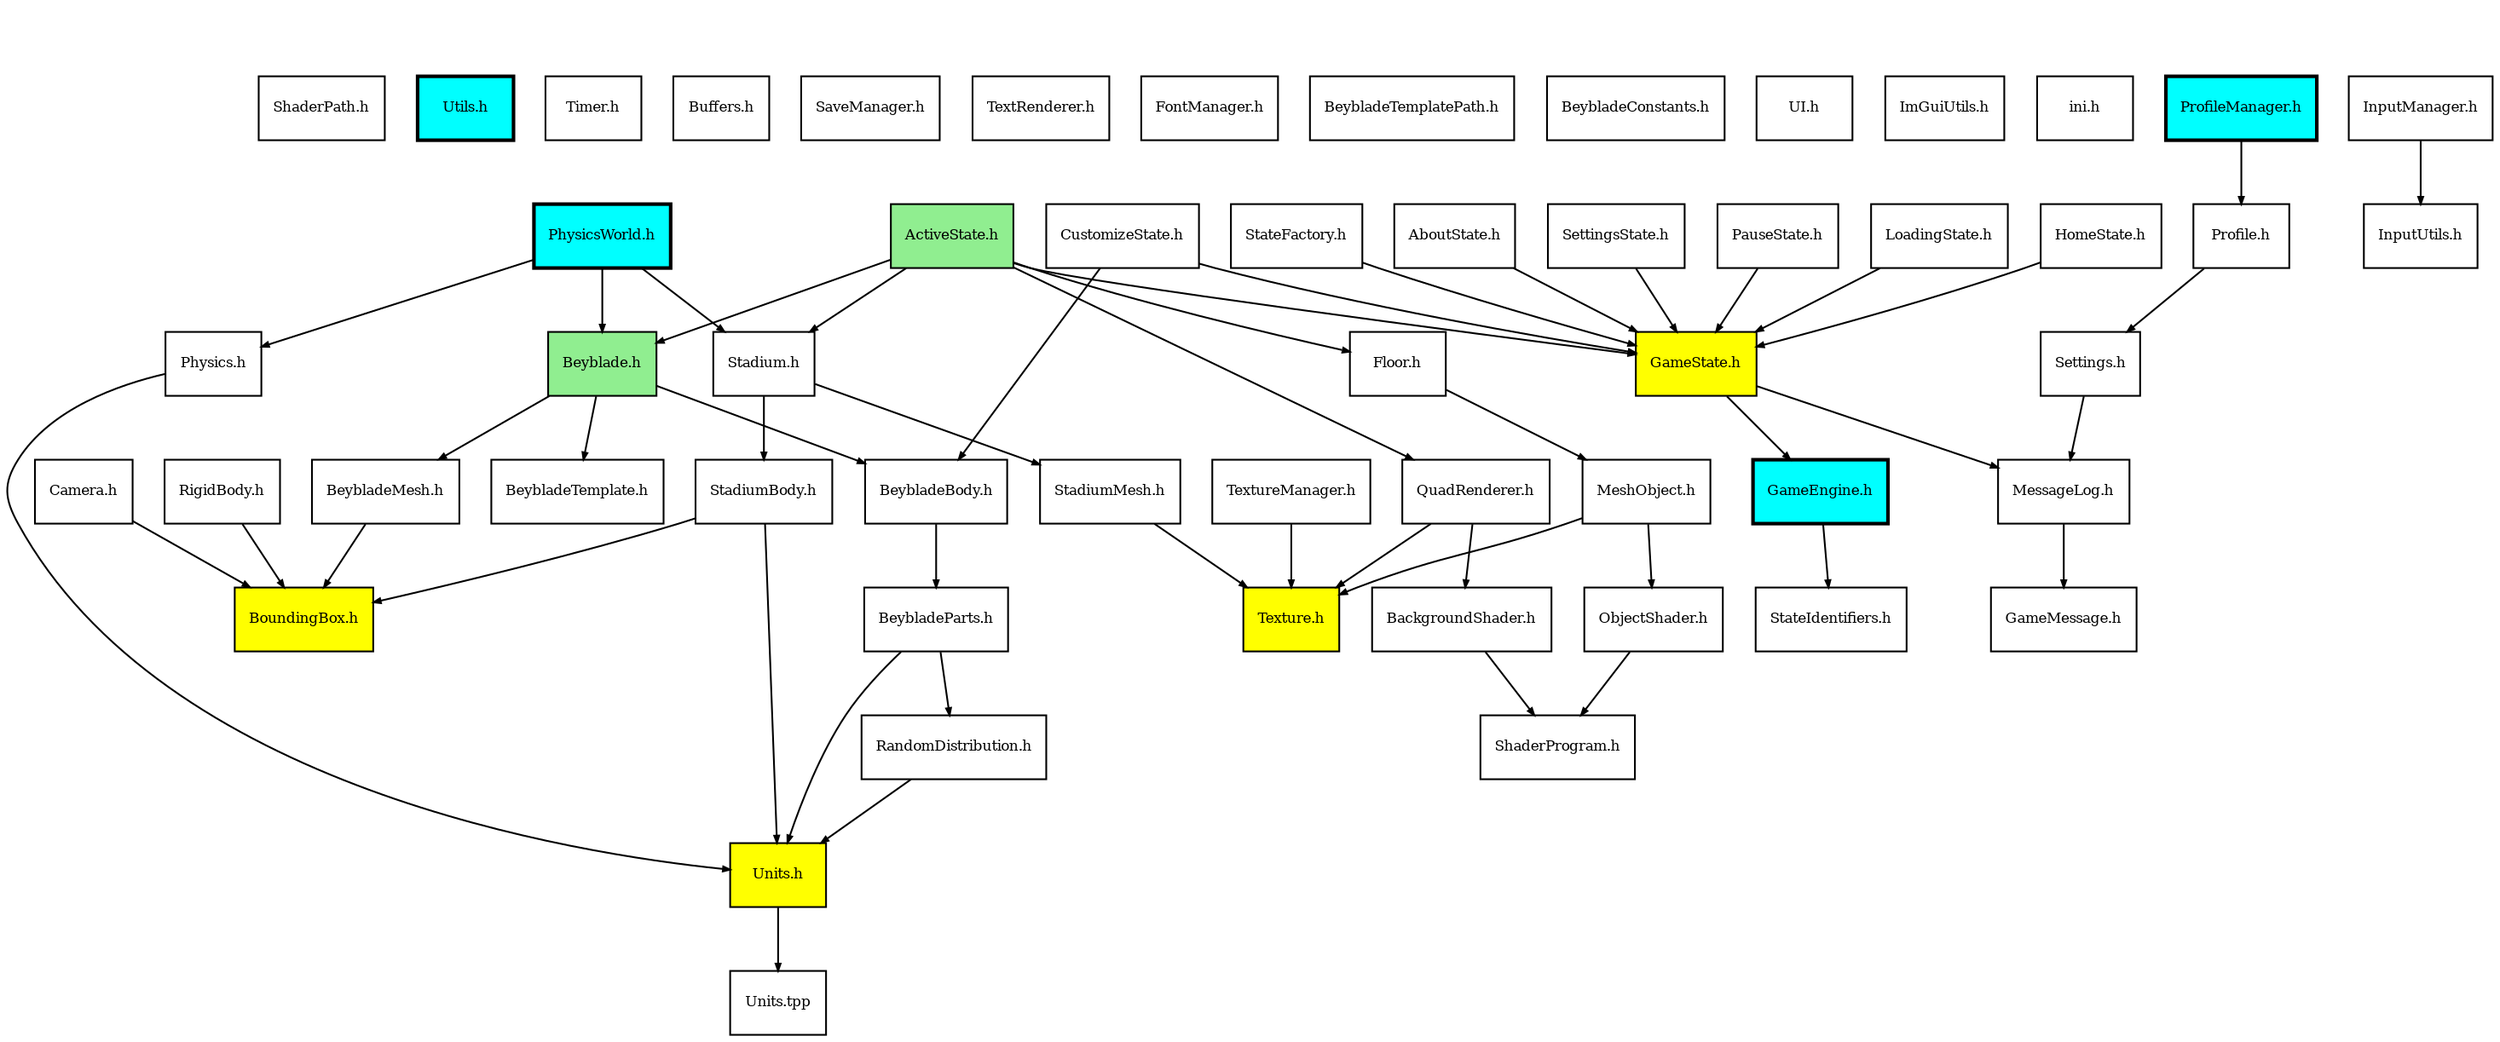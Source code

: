 strict digraph "" {
	graph [rankdir=TB,
		splines=true
	];
	node [fontsize=8,
		label="\N",
		shape=rect
	];
	edge [arrowsize=0.4];
	subgraph cluster_no_edges {
		graph [label="No Edges",
			rank=same,
			style=invis
		];
		"C:\Users\ricky\BattleBeyz\src\mini\ini.h"	[label="ini.h"];
		"C:\Users\ricky\BattleBeyz\src\UI\ImGuiUtils.h"	[label="ImGuiUtils.h"];
		"C:\Users\ricky\BattleBeyz\src\UI\UI.h"	[label="UI.h"];
		"C:\Users\ricky\BattleBeyz\src\Config\BeybladeConstants.h"	[label="BeybladeConstants.h"];
		"C:\Users\ricky\BattleBeyz\src\Config\BeybladeTemplatePath.h"	[label="BeybladeTemplatePath.h"];
		"C:\Users\ricky\BattleBeyz\src\UI\FontManager.h"	[label="FontManager.h"];
		"C:\Users\ricky\BattleBeyz\src\Rendering\TextRenderer.h"	[label="TextRenderer.h"];
		"C:\Users\ricky\BattleBeyz\src\SaveManager.h"	[label="SaveManager.h"];
		"C:\Users\ricky\BattleBeyz\src\Buffers.h"	[label="Buffers.h"];
		"C:\Users\ricky\BattleBeyz\src\Timer.h"	[label="Timer.h"];
		"C:\Users\ricky\BattleBeyz\src\Utils.h"	[fillcolor=cyan,
			label="Utils.h",
			style="bold, filled"];
		"C:\Users\ricky\BattleBeyz\src\Config\ShaderPath.h"	[label="ShaderPath.h"];
	}
	"C:\Users\ricky\BattleBeyz\src\Camera\Camera.h"	[label="Camera.h"];
	"C:\Users\ricky\BattleBeyz\src\Physics\BoundingBox.h"	[fillcolor=yellow,
		label="BoundingBox.h",
		style=filled];
	"C:\Users\ricky\BattleBeyz\src\Camera\Camera.h" -> "C:\Users\ricky\BattleBeyz\src\Physics\BoundingBox.h";
	"C:\Users\ricky\BattleBeyz\src\GameEngine.h"	[fillcolor=cyan,
		label="GameEngine.h",
		style="bold, filled"];
	"C:\Users\ricky\BattleBeyz\src\States\StateIdentifiers.h"	[label="StateIdentifiers.h"];
	"C:\Users\ricky\BattleBeyz\src\GameEngine.h" -> "C:\Users\ricky\BattleBeyz\src\States\StateIdentifiers.h";
	"C:\Users\ricky\BattleBeyz\src\MeshObjects\BeybladeMesh.h"	[label="BeybladeMesh.h"];
	"C:\Users\ricky\BattleBeyz\src\MeshObjects\BeybladeMesh.h" -> "C:\Users\ricky\BattleBeyz\src\Physics\BoundingBox.h";
	"C:\Users\ricky\BattleBeyz\src\States\StateFactory.h"	[label="StateFactory.h"];
	"C:\Users\ricky\BattleBeyz\src\States\GameState.h"	[fillcolor=yellow,
		label="GameState.h",
		style=filled];
	"C:\Users\ricky\BattleBeyz\src\States\StateFactory.h" -> "C:\Users\ricky\BattleBeyz\src\States\GameState.h";
	"C:\Users\ricky\BattleBeyz\src\Settings.h"	[label="Settings.h"];
	"C:\Users\ricky\BattleBeyz\src\MessageLog.h"	[label="MessageLog.h"];
	"C:\Users\ricky\BattleBeyz\src\Settings.h" -> "C:\Users\ricky\BattleBeyz\src\MessageLog.h";
	"C:\Users\ricky\BattleBeyz\src\MeshObjects\StadiumMesh.h"	[label="StadiumMesh.h"];
	"C:\Users\ricky\BattleBeyz\src\Rendering\Texture.h"	[fillcolor=yellow,
		label="Texture.h",
		style=filled];
	"C:\Users\ricky\BattleBeyz\src\MeshObjects\StadiumMesh.h" -> "C:\Users\ricky\BattleBeyz\src\Rendering\Texture.h";
	"C:\Users\ricky\BattleBeyz\src\Rendering\BackgroundShader.h"	[label="BackgroundShader.h"];
	"C:\Users\ricky\BattleBeyz\src\Rendering\ShaderProgram.h"	[label="ShaderProgram.h"];
	"C:\Users\ricky\BattleBeyz\src\Rendering\BackgroundShader.h" -> "C:\Users\ricky\BattleBeyz\src\Rendering\ShaderProgram.h";
	"C:\Users\ricky\BattleBeyz\src\InputManager.h"	[label="InputManager.h"];
	"C:\Users\ricky\BattleBeyz\src\InputUtils.h"	[label="InputUtils.h"];
	"C:\Users\ricky\BattleBeyz\src\InputManager.h" -> "C:\Users\ricky\BattleBeyz\src\InputUtils.h";
	"C:\Users\ricky\BattleBeyz\src\Physics\Units\Units.tpp"	[label="Units.tpp"];
	"C:\Users\ricky\BattleBeyz\src\GameMessage.h"	[label="GameMessage.h"];
	"C:\Users\ricky\BattleBeyz\src\Physics\Physics.h"	[label="Physics.h"];
	"C:\Users\ricky\BattleBeyz\src\Physics\Units\Units.h"	[fillcolor=yellow,
		label="Units.h",
		style=filled];
	"C:\Users\ricky\BattleBeyz\src\Physics\Physics.h" -> "C:\Users\ricky\BattleBeyz\src\Physics\Units\Units.h";
	"C:\Users\ricky\BattleBeyz\src\Rendering\TextureManager.h"	[label="TextureManager.h"];
	"C:\Users\ricky\BattleBeyz\src\Rendering\TextureManager.h" -> "C:\Users\ricky\BattleBeyz\src\Rendering\Texture.h";
	"C:\Users\ricky\BattleBeyz\src\RigidBodies\RandomDistribution.h"	[label="RandomDistribution.h"];
	"C:\Users\ricky\BattleBeyz\src\RigidBodies\RandomDistribution.h" -> "C:\Users\ricky\BattleBeyz\src\Physics\Units\Units.h";
	"C:\Users\ricky\BattleBeyz\src\RigidBodies\BeybladeParts.h"	[label="BeybladeParts.h"];
	"C:\Users\ricky\BattleBeyz\src\RigidBodies\BeybladeParts.h" -> "C:\Users\ricky\BattleBeyz\src\RigidBodies\RandomDistribution.h";
	"C:\Users\ricky\BattleBeyz\src\RigidBodies\BeybladeParts.h" -> "C:\Users\ricky\BattleBeyz\src\Physics\Units\Units.h";
	"C:\Users\ricky\BattleBeyz\src\Physics\RigidBody.h"	[label="RigidBody.h"];
	"C:\Users\ricky\BattleBeyz\src\Physics\RigidBody.h" -> "C:\Users\ricky\BattleBeyz\src\Physics\BoundingBox.h";
	"C:\Users\ricky\BattleBeyz\src\RigidBodies\StadiumBody.h"	[label="StadiumBody.h"];
	"C:\Users\ricky\BattleBeyz\src\RigidBodies\StadiumBody.h" -> "C:\Users\ricky\BattleBeyz\src\Physics\BoundingBox.h";
	"C:\Users\ricky\BattleBeyz\src\RigidBodies\StadiumBody.h" -> "C:\Users\ricky\BattleBeyz\src\Physics\Units\Units.h";
	"C:\Users\ricky\BattleBeyz\src\States\AboutState.h"	[label="AboutState.h"];
	"C:\Users\ricky\BattleBeyz\src\States\AboutState.h" -> "C:\Users\ricky\BattleBeyz\src\States\GameState.h";
	"C:\Users\ricky\BattleBeyz\src\RigidBodies\BeybladeBody.h"	[label="BeybladeBody.h"];
	"C:\Users\ricky\BattleBeyz\src\RigidBodies\BeybladeBody.h" -> "C:\Users\ricky\BattleBeyz\src\RigidBodies\BeybladeParts.h";
	"C:\Users\ricky\BattleBeyz\src\States\GameState.h" -> "C:\Users\ricky\BattleBeyz\src\GameEngine.h";
	"C:\Users\ricky\BattleBeyz\src\States\GameState.h" -> "C:\Users\ricky\BattleBeyz\src\MessageLog.h";
	"C:\Users\ricky\BattleBeyz\src\States\SettingsState.h"	[label="SettingsState.h"];
	"C:\Users\ricky\BattleBeyz\src\States\SettingsState.h" -> "C:\Users\ricky\BattleBeyz\src\States\GameState.h";
	"C:\Users\ricky\BattleBeyz\src\GameObjects\Stadium.h"	[label="Stadium.h"];
	"C:\Users\ricky\BattleBeyz\src\GameObjects\Stadium.h" -> "C:\Users\ricky\BattleBeyz\src\MeshObjects\StadiumMesh.h";
	"C:\Users\ricky\BattleBeyz\src\GameObjects\Stadium.h" -> "C:\Users\ricky\BattleBeyz\src\RigidBodies\StadiumBody.h";
	"C:\Users\ricky\BattleBeyz\src\ProfileManager.h"	[fillcolor=cyan,
		label="ProfileManager.h",
		style="bold, filled"];
	"C:\Users\ricky\BattleBeyz\src\Profile.h"	[label="Profile.h"];
	"C:\Users\ricky\BattleBeyz\src\ProfileManager.h" -> "C:\Users\ricky\BattleBeyz\src\Profile.h";
	"C:\Users\ricky\BattleBeyz\src\States\ActiveState.h"	[fillcolor=lightgreen,
		label="ActiveState.h",
		style=filled];
	"C:\Users\ricky\BattleBeyz\src\States\ActiveState.h" -> "C:\Users\ricky\BattleBeyz\src\States\GameState.h";
	"C:\Users\ricky\BattleBeyz\src\States\ActiveState.h" -> "C:\Users\ricky\BattleBeyz\src\GameObjects\Stadium.h";
	"C:\Users\ricky\BattleBeyz\src\GameObjects\Beyblade.h"	[fillcolor=lightgreen,
		label="Beyblade.h",
		style=filled];
	"C:\Users\ricky\BattleBeyz\src\States\ActiveState.h" -> "C:\Users\ricky\BattleBeyz\src\GameObjects\Beyblade.h";
	"C:\Users\ricky\BattleBeyz\src\GameObjects\Floor.h"	[label="Floor.h"];
	"C:\Users\ricky\BattleBeyz\src\States\ActiveState.h" -> "C:\Users\ricky\BattleBeyz\src\GameObjects\Floor.h";
	"C:\Users\ricky\BattleBeyz\src\Rendering\QuadRenderer.h"	[label="QuadRenderer.h"];
	"C:\Users\ricky\BattleBeyz\src\States\ActiveState.h" -> "C:\Users\ricky\BattleBeyz\src\Rendering\QuadRenderer.h";
	"C:\Users\ricky\BattleBeyz\src\Profile.h" -> "C:\Users\ricky\BattleBeyz\src\Settings.h";
	"C:\Users\ricky\BattleBeyz\src\Rendering\ObjectShader.h"	[label="ObjectShader.h"];
	"C:\Users\ricky\BattleBeyz\src\Rendering\ObjectShader.h" -> "C:\Users\ricky\BattleBeyz\src\Rendering\ShaderProgram.h";
	"C:\Users\ricky\BattleBeyz\src\States\CustomizeState.h"	[label="CustomizeState.h"];
	"C:\Users\ricky\BattleBeyz\src\States\CustomizeState.h" -> "C:\Users\ricky\BattleBeyz\src\RigidBodies\BeybladeBody.h";
	"C:\Users\ricky\BattleBeyz\src\States\CustomizeState.h" -> "C:\Users\ricky\BattleBeyz\src\States\GameState.h";
	"C:\Users\ricky\BattleBeyz\src\Config\BeybladeTemplate.h"	[label="BeybladeTemplate.h"];
	"C:\Users\ricky\BattleBeyz\src\GameObjects\Beyblade.h" -> "C:\Users\ricky\BattleBeyz\src\MeshObjects\BeybladeMesh.h";
	"C:\Users\ricky\BattleBeyz\src\GameObjects\Beyblade.h" -> "C:\Users\ricky\BattleBeyz\src\RigidBodies\BeybladeBody.h";
	"C:\Users\ricky\BattleBeyz\src\GameObjects\Beyblade.h" -> "C:\Users\ricky\BattleBeyz\src\Config\BeybladeTemplate.h";
	"C:\Users\ricky\BattleBeyz\src\MessageLog.h" -> "C:\Users\ricky\BattleBeyz\src\GameMessage.h";
	"C:\Users\ricky\BattleBeyz\src\States\PauseState.h"	[label="PauseState.h"];
	"C:\Users\ricky\BattleBeyz\src\States\PauseState.h" -> "C:\Users\ricky\BattleBeyz\src\States\GameState.h";
	"C:\Users\ricky\BattleBeyz\src\States\LoadingState.h"	[label="LoadingState.h"];
	"C:\Users\ricky\BattleBeyz\src\States\LoadingState.h" -> "C:\Users\ricky\BattleBeyz\src\States\GameState.h";
	"C:\Users\ricky\BattleBeyz\src\MeshObjects\MeshObject.h"	[label="MeshObject.h"];
	"C:\Users\ricky\BattleBeyz\src\MeshObjects\MeshObject.h" -> "C:\Users\ricky\BattleBeyz\src\Rendering\ObjectShader.h";
	"C:\Users\ricky\BattleBeyz\src\MeshObjects\MeshObject.h" -> "C:\Users\ricky\BattleBeyz\src\Rendering\Texture.h";
	"C:\Users\ricky\BattleBeyz\src\Physics\Units\Units.h" -> "C:\Users\ricky\BattleBeyz\src\Physics\Units\Units.tpp";
	"C:\Users\ricky\BattleBeyz\src\GameObjects\Floor.h" -> "C:\Users\ricky\BattleBeyz\src\MeshObjects\MeshObject.h";
	"C:\Users\ricky\BattleBeyz\src\States\HomeState.h"	[label="HomeState.h"];
	"C:\Users\ricky\BattleBeyz\src\States\HomeState.h" -> "C:\Users\ricky\BattleBeyz\src\States\GameState.h";
	"C:\Users\ricky\BattleBeyz\src\Rendering\QuadRenderer.h" -> "C:\Users\ricky\BattleBeyz\src\Rendering\BackgroundShader.h";
	"C:\Users\ricky\BattleBeyz\src\Rendering\QuadRenderer.h" -> "C:\Users\ricky\BattleBeyz\src\Rendering\Texture.h";
	"C:\Users\ricky\BattleBeyz\src\Physics\PhysicsWorld.h"	[fillcolor=cyan,
		label="PhysicsWorld.h",
		style="bold, filled"];
	"C:\Users\ricky\BattleBeyz\src\Physics\PhysicsWorld.h" -> "C:\Users\ricky\BattleBeyz\src\Physics\Physics.h";
	"C:\Users\ricky\BattleBeyz\src\Physics\PhysicsWorld.h" -> "C:\Users\ricky\BattleBeyz\src\GameObjects\Stadium.h";
	"C:\Users\ricky\BattleBeyz\src\Physics\PhysicsWorld.h" -> "C:\Users\ricky\BattleBeyz\src\GameObjects\Beyblade.h";
}
